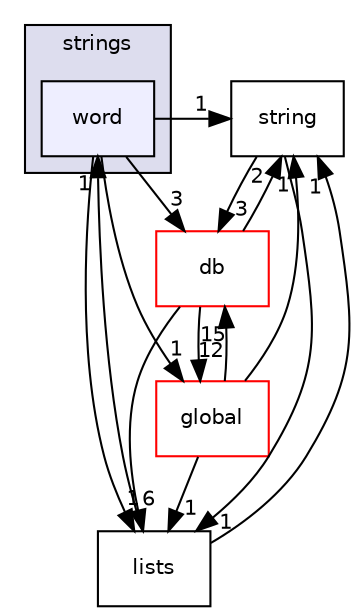 digraph "src/OpenFOAM/primitives/strings/word" {
  bgcolor=transparent;
  compound=true
  node [ fontsize="10", fontname="Helvetica"];
  edge [ labelfontsize="10", labelfontname="Helvetica"];
  subgraph clusterdir_ce1ee507886310df0e74ee2e624fbc88 {
    graph [ bgcolor="#ddddee", pencolor="black", label="strings" fontname="Helvetica", fontsize="10", URL="dir_ce1ee507886310df0e74ee2e624fbc88.html"]
  dir_37e5616194788bea54b108232e896e64 [shape=box, label="word", style="filled", fillcolor="#eeeeff", pencolor="black", URL="dir_37e5616194788bea54b108232e896e64.html"];
  }
  dir_5d269f08fff917248372ebf5423c45f9 [shape=box label="string" URL="dir_5d269f08fff917248372ebf5423c45f9.html"];
  dir_3225460a2bc040f976df3516175e6565 [shape=box label="lists" URL="dir_3225460a2bc040f976df3516175e6565.html"];
  dir_63c634f7a7cfd679ac26c67fb30fc32f [shape=box label="db" color="red" URL="dir_63c634f7a7cfd679ac26c67fb30fc32f.html"];
  dir_8583492183f4d27c76555f8f333dd07b [shape=box label="global" color="red" URL="dir_8583492183f4d27c76555f8f333dd07b.html"];
  dir_5d269f08fff917248372ebf5423c45f9->dir_3225460a2bc040f976df3516175e6565 [headlabel="1", labeldistance=1.5 headhref="dir_002405_002404.html"];
  dir_5d269f08fff917248372ebf5423c45f9->dir_63c634f7a7cfd679ac26c67fb30fc32f [headlabel="3", labeldistance=1.5 headhref="dir_002405_001952.html"];
  dir_3225460a2bc040f976df3516175e6565->dir_5d269f08fff917248372ebf5423c45f9 [headlabel="1", labeldistance=1.5 headhref="dir_002404_002405.html"];
  dir_3225460a2bc040f976df3516175e6565->dir_37e5616194788bea54b108232e896e64 [headlabel="1", labeldistance=1.5 headhref="dir_002404_002407.html"];
  dir_37e5616194788bea54b108232e896e64->dir_5d269f08fff917248372ebf5423c45f9 [headlabel="1", labeldistance=1.5 headhref="dir_002407_002405.html"];
  dir_37e5616194788bea54b108232e896e64->dir_3225460a2bc040f976df3516175e6565 [headlabel="1", labeldistance=1.5 headhref="dir_002407_002404.html"];
  dir_37e5616194788bea54b108232e896e64->dir_63c634f7a7cfd679ac26c67fb30fc32f [headlabel="3", labeldistance=1.5 headhref="dir_002407_001952.html"];
  dir_37e5616194788bea54b108232e896e64->dir_8583492183f4d27c76555f8f333dd07b [headlabel="1", labeldistance=1.5 headhref="dir_002407_002096.html"];
  dir_63c634f7a7cfd679ac26c67fb30fc32f->dir_5d269f08fff917248372ebf5423c45f9 [headlabel="2", labeldistance=1.5 headhref="dir_001952_002405.html"];
  dir_63c634f7a7cfd679ac26c67fb30fc32f->dir_3225460a2bc040f976df3516175e6565 [headlabel="6", labeldistance=1.5 headhref="dir_001952_002404.html"];
  dir_63c634f7a7cfd679ac26c67fb30fc32f->dir_8583492183f4d27c76555f8f333dd07b [headlabel="12", labeldistance=1.5 headhref="dir_001952_002096.html"];
  dir_8583492183f4d27c76555f8f333dd07b->dir_5d269f08fff917248372ebf5423c45f9 [headlabel="1", labeldistance=1.5 headhref="dir_002096_002405.html"];
  dir_8583492183f4d27c76555f8f333dd07b->dir_3225460a2bc040f976df3516175e6565 [headlabel="1", labeldistance=1.5 headhref="dir_002096_002404.html"];
  dir_8583492183f4d27c76555f8f333dd07b->dir_63c634f7a7cfd679ac26c67fb30fc32f [headlabel="15", labeldistance=1.5 headhref="dir_002096_001952.html"];
}
